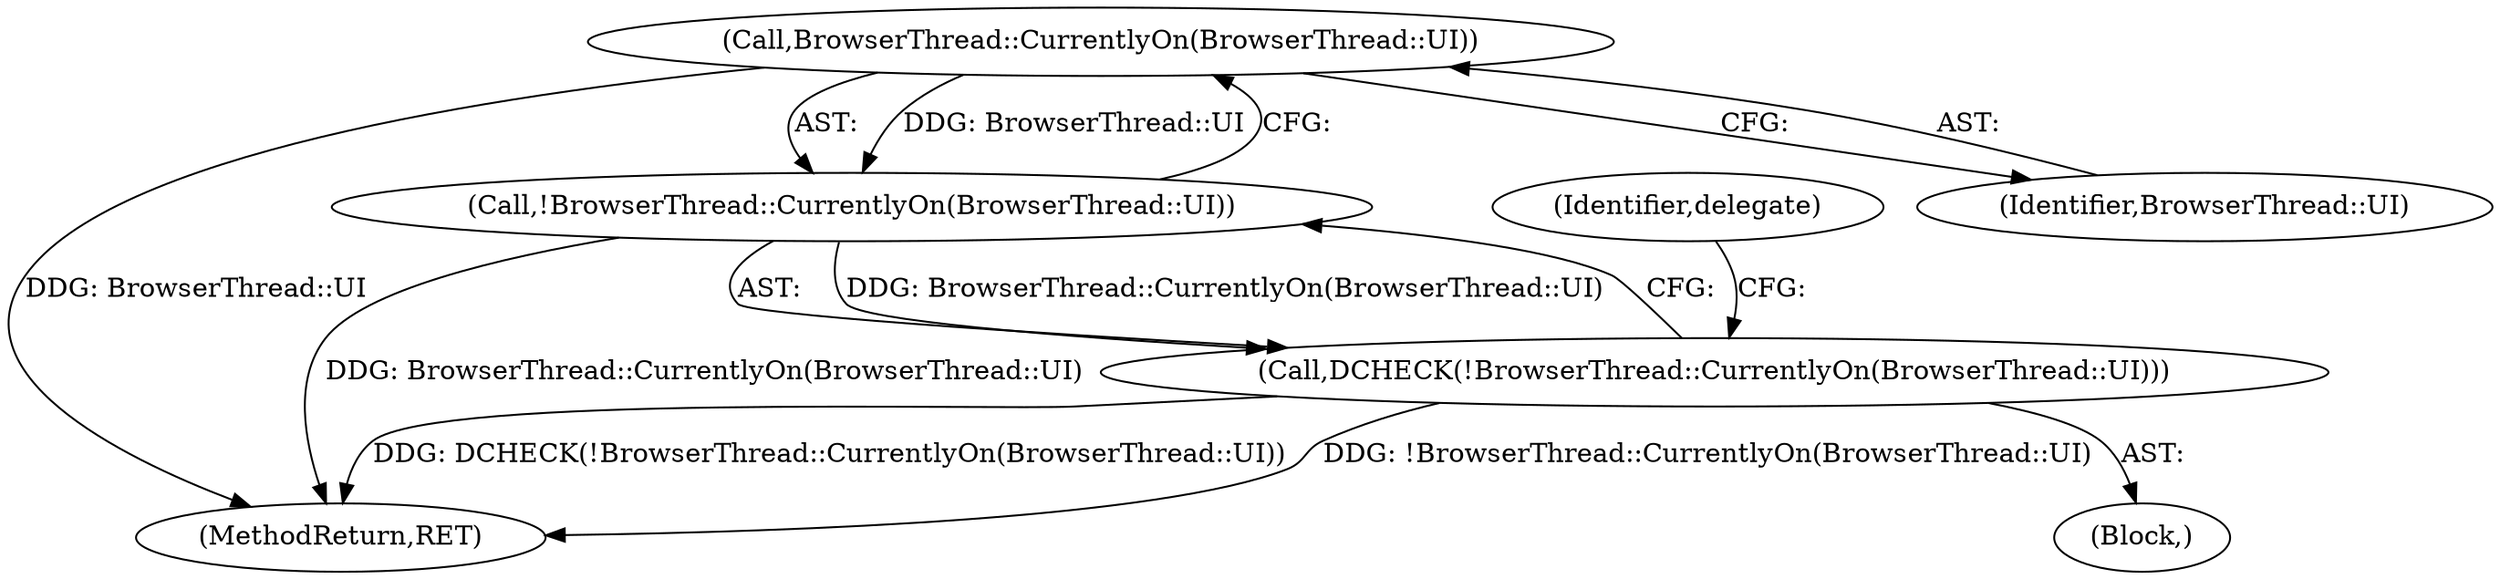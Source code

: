 digraph "0_Chrome_5385c44d9634d00b1cec2abf0fe7290d4205c7b0_6@API" {
"1000110" [label="(Call,BrowserThread::CurrentlyOn(BrowserThread::UI))"];
"1000109" [label="(Call,!BrowserThread::CurrentlyOn(BrowserThread::UI))"];
"1000108" [label="(Call,DCHECK(!BrowserThread::CurrentlyOn(BrowserThread::UI)))"];
"1000113" [label="(Identifier,delegate)"];
"1000109" [label="(Call,!BrowserThread::CurrentlyOn(BrowserThread::UI))"];
"1000115" [label="(MethodReturn,RET)"];
"1000107" [label="(Block,)"];
"1000111" [label="(Identifier,BrowserThread::UI)"];
"1000110" [label="(Call,BrowserThread::CurrentlyOn(BrowserThread::UI))"];
"1000108" [label="(Call,DCHECK(!BrowserThread::CurrentlyOn(BrowserThread::UI)))"];
"1000110" -> "1000109"  [label="AST: "];
"1000110" -> "1000111"  [label="CFG: "];
"1000111" -> "1000110"  [label="AST: "];
"1000109" -> "1000110"  [label="CFG: "];
"1000110" -> "1000115"  [label="DDG: BrowserThread::UI"];
"1000110" -> "1000109"  [label="DDG: BrowserThread::UI"];
"1000109" -> "1000108"  [label="AST: "];
"1000108" -> "1000109"  [label="CFG: "];
"1000109" -> "1000115"  [label="DDG: BrowserThread::CurrentlyOn(BrowserThread::UI)"];
"1000109" -> "1000108"  [label="DDG: BrowserThread::CurrentlyOn(BrowserThread::UI)"];
"1000108" -> "1000107"  [label="AST: "];
"1000113" -> "1000108"  [label="CFG: "];
"1000108" -> "1000115"  [label="DDG: DCHECK(!BrowserThread::CurrentlyOn(BrowserThread::UI))"];
"1000108" -> "1000115"  [label="DDG: !BrowserThread::CurrentlyOn(BrowserThread::UI)"];
}

